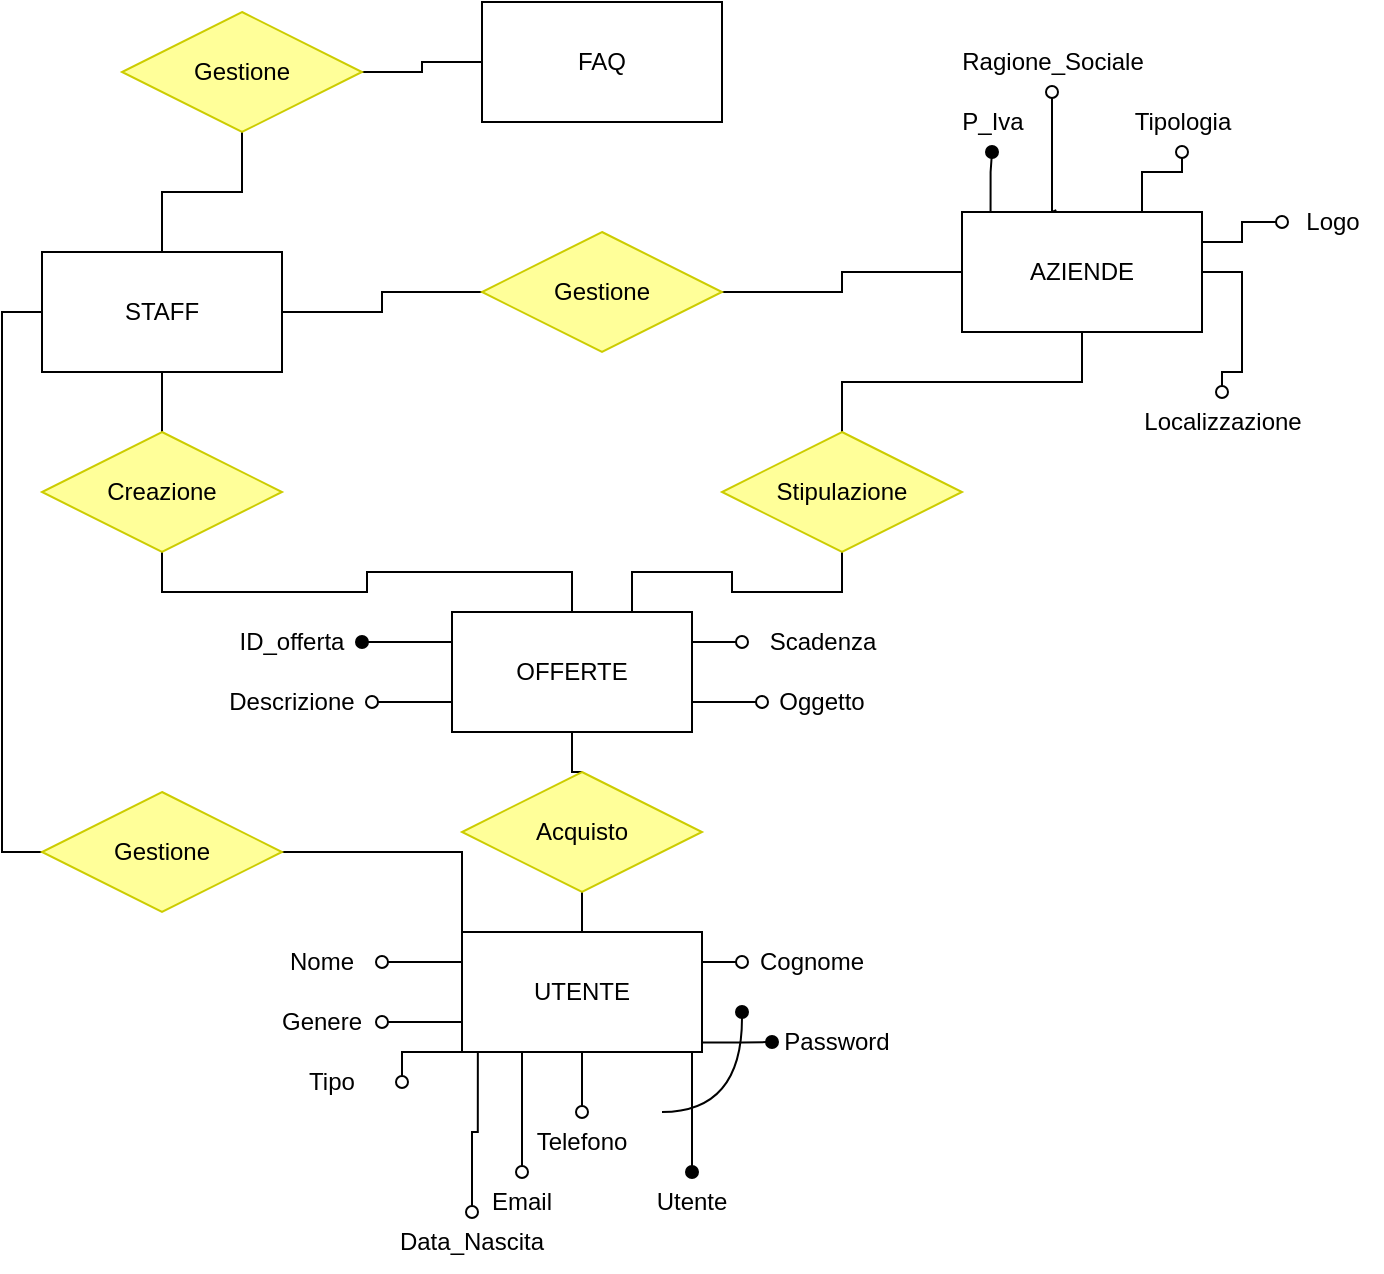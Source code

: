 <mxfile version="21.2.7" type="device" pages="2">
  <diagram id="R2lEEEUBdFMjLlhIrx00" name="DB_tecWeb">
    <mxGraphModel dx="981" dy="581" grid="1" gridSize="10" guides="1" tooltips="1" connect="1" arrows="1" fold="1" page="1" pageScale="1" pageWidth="850" pageHeight="1100" math="0" shadow="0" extFonts="Permanent Marker^https://fonts.googleapis.com/css?family=Permanent+Marker">
      <root>
        <mxCell id="0" />
        <mxCell id="1" parent="0" />
        <mxCell id="kAg3VWMZwOef6dOvQVGP-141" value="" style="edgeStyle=orthogonalEdgeStyle;rounded=0;orthogonalLoop=1;jettySize=auto;html=1;endArrow=oval;endFill=1;exitX=0.986;exitY=0.921;exitDx=0;exitDy=0;exitPerimeter=0;" parent="1" source="kAg3VWMZwOef6dOvQVGP-126" target="kAg3VWMZwOef6dOvQVGP-140" edge="1">
          <mxGeometry relative="1" as="geometry" />
        </mxCell>
        <mxCell id="kAg3VWMZwOef6dOvQVGP-145" value="" style="edgeStyle=orthogonalEdgeStyle;rounded=0;orthogonalLoop=1;jettySize=auto;html=1;endArrow=oval;endFill=0;exitX=0.066;exitY=1.003;exitDx=0;exitDy=0;exitPerimeter=0;" parent="1" source="kAg3VWMZwOef6dOvQVGP-126" target="kAg3VWMZwOef6dOvQVGP-137" edge="1">
          <mxGeometry relative="1" as="geometry" />
        </mxCell>
        <mxCell id="kAg3VWMZwOef6dOvQVGP-147" value="" style="edgeStyle=orthogonalEdgeStyle;rounded=0;orthogonalLoop=1;jettySize=auto;html=1;endArrow=oval;endFill=0;exitX=0;exitY=0.75;exitDx=0;exitDy=0;" parent="1" source="kAg3VWMZwOef6dOvQVGP-126" target="kAg3VWMZwOef6dOvQVGP-136" edge="1">
          <mxGeometry relative="1" as="geometry" />
        </mxCell>
        <mxCell id="kAg3VWMZwOef6dOvQVGP-150" style="edgeStyle=orthogonalEdgeStyle;rounded=0;orthogonalLoop=1;jettySize=auto;html=1;exitX=0;exitY=0.25;exitDx=0;exitDy=0;entryX=1;entryY=0.5;entryDx=0;entryDy=0;endArrow=oval;endFill=0;" parent="1" source="kAg3VWMZwOef6dOvQVGP-126" target="kAg3VWMZwOef6dOvQVGP-134" edge="1">
          <mxGeometry relative="1" as="geometry">
            <Array as="points">
              <mxPoint x="250" y="575" />
              <mxPoint x="250" y="575" />
            </Array>
          </mxGeometry>
        </mxCell>
        <mxCell id="kAg3VWMZwOef6dOvQVGP-151" style="edgeStyle=orthogonalEdgeStyle;rounded=0;orthogonalLoop=1;jettySize=auto;html=1;exitX=1;exitY=0.25;exitDx=0;exitDy=0;entryX=0;entryY=0.5;entryDx=0;entryDy=0;endArrow=oval;endFill=0;" parent="1" source="kAg3VWMZwOef6dOvQVGP-126" target="kAg3VWMZwOef6dOvQVGP-135" edge="1">
          <mxGeometry relative="1" as="geometry" />
        </mxCell>
        <mxCell id="CxMjteSwWj3p3BIk-_Nw-2" style="edgeStyle=orthogonalEdgeStyle;rounded=0;orthogonalLoop=1;jettySize=auto;html=1;exitX=0;exitY=1;exitDx=0;exitDy=0;entryX=1;entryY=0.5;entryDx=0;entryDy=0;endArrow=oval;endFill=0;" edge="1" parent="1" source="kAg3VWMZwOef6dOvQVGP-126" target="CxMjteSwWj3p3BIk-_Nw-1">
          <mxGeometry relative="1" as="geometry" />
        </mxCell>
        <mxCell id="kAg3VWMZwOef6dOvQVGP-126" value="UTENTE" style="rounded=0;whiteSpace=wrap;html=1;" parent="1" vertex="1">
          <mxGeometry x="270" y="560" width="120" height="60" as="geometry" />
        </mxCell>
        <mxCell id="kAg3VWMZwOef6dOvQVGP-127" value="" style="endArrow=none;html=1;rounded=0;strokeWidth=1;endFill=0;startArrow=oval;startFill=1;exitX=0.5;exitY=0;exitDx=0;exitDy=0;" parent="1" source="kAg3VWMZwOef6dOvQVGP-128" edge="1">
          <mxGeometry width="50" height="50" relative="1" as="geometry">
            <mxPoint x="215" y="720" as="sourcePoint" />
            <mxPoint x="385" y="620" as="targetPoint" />
          </mxGeometry>
        </mxCell>
        <mxCell id="kAg3VWMZwOef6dOvQVGP-128" value="Utente" style="text;html=1;strokeColor=none;fillColor=none;align=center;verticalAlign=middle;whiteSpace=wrap;rounded=0;" parent="1" vertex="1">
          <mxGeometry x="360" y="680" width="50" height="30" as="geometry" />
        </mxCell>
        <mxCell id="kAg3VWMZwOef6dOvQVGP-129" value="" style="endArrow=none;html=1;rounded=0;startArrow=oval;startFill=0;exitX=0.5;exitY=0;exitDx=0;exitDy=0;" parent="1" source="kAg3VWMZwOef6dOvQVGP-139" target="kAg3VWMZwOef6dOvQVGP-126" edge="1">
          <mxGeometry width="50" height="50" relative="1" as="geometry">
            <mxPoint x="300" y="650" as="sourcePoint" />
            <mxPoint x="215" y="670" as="targetPoint" />
          </mxGeometry>
        </mxCell>
        <mxCell id="kAg3VWMZwOef6dOvQVGP-171" style="edgeStyle=orthogonalEdgeStyle;rounded=0;orthogonalLoop=1;jettySize=auto;html=1;exitX=0.119;exitY=0.047;exitDx=0;exitDy=0;endArrow=oval;endFill=1;exitPerimeter=0;" parent="1" source="kAg3VWMZwOef6dOvQVGP-130" target="kAg3VWMZwOef6dOvQVGP-164" edge="1">
          <mxGeometry relative="1" as="geometry" />
        </mxCell>
        <mxCell id="kAg3VWMZwOef6dOvQVGP-172" style="edgeStyle=orthogonalEdgeStyle;rounded=0;orthogonalLoop=1;jettySize=auto;html=1;exitX=0.393;exitY=-0.016;exitDx=0;exitDy=0;exitPerimeter=0;endArrow=oval;endFill=0;" parent="1" source="kAg3VWMZwOef6dOvQVGP-130" target="kAg3VWMZwOef6dOvQVGP-162" edge="1">
          <mxGeometry relative="1" as="geometry">
            <Array as="points">
              <mxPoint x="565" y="200" />
            </Array>
          </mxGeometry>
        </mxCell>
        <mxCell id="kAg3VWMZwOef6dOvQVGP-173" style="edgeStyle=orthogonalEdgeStyle;rounded=0;orthogonalLoop=1;jettySize=auto;html=1;exitX=0.75;exitY=0;exitDx=0;exitDy=0;endArrow=oval;endFill=0;" parent="1" source="kAg3VWMZwOef6dOvQVGP-130" target="kAg3VWMZwOef6dOvQVGP-165" edge="1">
          <mxGeometry relative="1" as="geometry" />
        </mxCell>
        <mxCell id="kAg3VWMZwOef6dOvQVGP-174" style="edgeStyle=orthogonalEdgeStyle;rounded=0;orthogonalLoop=1;jettySize=auto;html=1;exitX=1;exitY=0.25;exitDx=0;exitDy=0;endArrow=oval;endFill=0;" parent="1" source="kAg3VWMZwOef6dOvQVGP-130" target="kAg3VWMZwOef6dOvQVGP-166" edge="1">
          <mxGeometry relative="1" as="geometry" />
        </mxCell>
        <mxCell id="kAg3VWMZwOef6dOvQVGP-175" style="edgeStyle=orthogonalEdgeStyle;rounded=0;orthogonalLoop=1;jettySize=auto;html=1;exitX=1;exitY=0.5;exitDx=0;exitDy=0;endArrow=oval;endFill=0;" parent="1" source="kAg3VWMZwOef6dOvQVGP-130" target="kAg3VWMZwOef6dOvQVGP-167" edge="1">
          <mxGeometry relative="1" as="geometry" />
        </mxCell>
        <mxCell id="kAg3VWMZwOef6dOvQVGP-130" value="AZIENDE" style="rounded=0;whiteSpace=wrap;html=1;" parent="1" vertex="1">
          <mxGeometry x="520" y="200" width="120" height="60" as="geometry" />
        </mxCell>
        <mxCell id="kAg3VWMZwOef6dOvQVGP-156" value="" style="edgeStyle=orthogonalEdgeStyle;rounded=0;orthogonalLoop=1;jettySize=auto;html=1;endArrow=oval;endFill=1;exitX=0;exitY=0.25;exitDx=0;exitDy=0;" parent="1" source="kAg3VWMZwOef6dOvQVGP-132" target="kAg3VWMZwOef6dOvQVGP-154" edge="1">
          <mxGeometry relative="1" as="geometry" />
        </mxCell>
        <mxCell id="kAg3VWMZwOef6dOvQVGP-157" style="edgeStyle=orthogonalEdgeStyle;rounded=0;orthogonalLoop=1;jettySize=auto;html=1;exitX=0;exitY=0.75;exitDx=0;exitDy=0;entryX=1;entryY=0.5;entryDx=0;entryDy=0;endArrow=oval;endFill=0;" parent="1" source="kAg3VWMZwOef6dOvQVGP-132" target="kAg3VWMZwOef6dOvQVGP-153" edge="1">
          <mxGeometry relative="1" as="geometry" />
        </mxCell>
        <mxCell id="kAg3VWMZwOef6dOvQVGP-158" style="edgeStyle=orthogonalEdgeStyle;rounded=0;orthogonalLoop=1;jettySize=auto;html=1;exitX=1;exitY=0.75;exitDx=0;exitDy=0;endArrow=oval;endFill=0;" parent="1" source="kAg3VWMZwOef6dOvQVGP-132" target="kAg3VWMZwOef6dOvQVGP-152" edge="1">
          <mxGeometry relative="1" as="geometry" />
        </mxCell>
        <mxCell id="kAg3VWMZwOef6dOvQVGP-159" style="edgeStyle=orthogonalEdgeStyle;rounded=0;orthogonalLoop=1;jettySize=auto;html=1;exitX=1;exitY=0.25;exitDx=0;exitDy=0;endArrow=oval;endFill=0;" parent="1" source="kAg3VWMZwOef6dOvQVGP-132" target="kAg3VWMZwOef6dOvQVGP-155" edge="1">
          <mxGeometry relative="1" as="geometry" />
        </mxCell>
        <mxCell id="kAg3VWMZwOef6dOvQVGP-181" style="edgeStyle=orthogonalEdgeStyle;rounded=0;orthogonalLoop=1;jettySize=auto;html=1;exitX=0.5;exitY=0;exitDx=0;exitDy=0;entryX=0.5;entryY=1;entryDx=0;entryDy=0;endArrow=none;endFill=0;" parent="1" source="kAg3VWMZwOef6dOvQVGP-132" target="kAg3VWMZwOef6dOvQVGP-180" edge="1">
          <mxGeometry relative="1" as="geometry" />
        </mxCell>
        <mxCell id="kAg3VWMZwOef6dOvQVGP-184" style="edgeStyle=orthogonalEdgeStyle;rounded=0;orthogonalLoop=1;jettySize=auto;html=1;exitX=0.75;exitY=0;exitDx=0;exitDy=0;endArrow=none;endFill=0;" parent="1" source="kAg3VWMZwOef6dOvQVGP-132" target="kAg3VWMZwOef6dOvQVGP-183" edge="1">
          <mxGeometry relative="1" as="geometry" />
        </mxCell>
        <mxCell id="kAg3VWMZwOef6dOvQVGP-132" value="OFFERTE" style="rounded=0;whiteSpace=wrap;html=1;" parent="1" vertex="1">
          <mxGeometry x="265" y="400" width="120" height="60" as="geometry" />
        </mxCell>
        <mxCell id="kAg3VWMZwOef6dOvQVGP-188" style="edgeStyle=orthogonalEdgeStyle;rounded=0;orthogonalLoop=1;jettySize=auto;html=1;exitX=0.5;exitY=0;exitDx=0;exitDy=0;entryX=0.5;entryY=1;entryDx=0;entryDy=0;endArrow=none;endFill=0;" parent="1" source="kAg3VWMZwOef6dOvQVGP-133" target="kAg3VWMZwOef6dOvQVGP-187" edge="1">
          <mxGeometry relative="1" as="geometry" />
        </mxCell>
        <mxCell id="kAg3VWMZwOef6dOvQVGP-192" style="edgeStyle=orthogonalEdgeStyle;rounded=0;orthogonalLoop=1;jettySize=auto;html=1;exitX=1;exitY=0.5;exitDx=0;exitDy=0;entryX=0;entryY=0.5;entryDx=0;entryDy=0;endArrow=none;endFill=0;" parent="1" source="kAg3VWMZwOef6dOvQVGP-133" target="kAg3VWMZwOef6dOvQVGP-191" edge="1">
          <mxGeometry relative="1" as="geometry" />
        </mxCell>
        <mxCell id="kAg3VWMZwOef6dOvQVGP-195" style="edgeStyle=orthogonalEdgeStyle;rounded=0;orthogonalLoop=1;jettySize=auto;html=1;exitX=0;exitY=0.5;exitDx=0;exitDy=0;entryX=0;entryY=0.5;entryDx=0;entryDy=0;endArrow=none;endFill=0;" parent="1" source="kAg3VWMZwOef6dOvQVGP-133" target="kAg3VWMZwOef6dOvQVGP-194" edge="1">
          <mxGeometry relative="1" as="geometry" />
        </mxCell>
        <mxCell id="kAg3VWMZwOef6dOvQVGP-133" value="STAFF" style="rounded=0;whiteSpace=wrap;html=1;" parent="1" vertex="1">
          <mxGeometry x="60" y="220" width="120" height="60" as="geometry" />
        </mxCell>
        <mxCell id="kAg3VWMZwOef6dOvQVGP-134" value="Nome" style="text;html=1;strokeColor=none;fillColor=none;align=center;verticalAlign=middle;whiteSpace=wrap;rounded=0;" parent="1" vertex="1">
          <mxGeometry x="170" y="560" width="60" height="30" as="geometry" />
        </mxCell>
        <mxCell id="kAg3VWMZwOef6dOvQVGP-135" value="Cognome" style="text;html=1;strokeColor=none;fillColor=none;align=center;verticalAlign=middle;whiteSpace=wrap;rounded=0;" parent="1" vertex="1">
          <mxGeometry x="410" y="560" width="70" height="30" as="geometry" />
        </mxCell>
        <mxCell id="kAg3VWMZwOef6dOvQVGP-136" value="Genere" style="text;html=1;strokeColor=none;fillColor=none;align=center;verticalAlign=middle;whiteSpace=wrap;rounded=0;" parent="1" vertex="1">
          <mxGeometry x="170" y="590" width="60" height="30" as="geometry" />
        </mxCell>
        <mxCell id="kAg3VWMZwOef6dOvQVGP-137" value="Data_Nascita" style="text;html=1;strokeColor=none;fillColor=none;align=center;verticalAlign=middle;whiteSpace=wrap;rounded=0;" parent="1" vertex="1">
          <mxGeometry x="230" y="700" width="90" height="30" as="geometry" />
        </mxCell>
        <mxCell id="kAg3VWMZwOef6dOvQVGP-144" style="edgeStyle=orthogonalEdgeStyle;rounded=0;orthogonalLoop=1;jettySize=auto;html=1;exitX=0.5;exitY=0;exitDx=0;exitDy=0;entryX=0.25;entryY=1;entryDx=0;entryDy=0;endArrow=none;endFill=0;startArrow=oval;startFill=0;" parent="1" source="kAg3VWMZwOef6dOvQVGP-138" target="kAg3VWMZwOef6dOvQVGP-126" edge="1">
          <mxGeometry relative="1" as="geometry" />
        </mxCell>
        <mxCell id="kAg3VWMZwOef6dOvQVGP-138" value="Email" style="text;html=1;strokeColor=none;fillColor=none;align=center;verticalAlign=middle;whiteSpace=wrap;rounded=0;" parent="1" vertex="1">
          <mxGeometry x="270" y="680" width="60" height="30" as="geometry" />
        </mxCell>
        <mxCell id="kAg3VWMZwOef6dOvQVGP-139" value="Telefono" style="text;html=1;strokeColor=none;fillColor=none;align=center;verticalAlign=middle;whiteSpace=wrap;rounded=0;" parent="1" vertex="1">
          <mxGeometry x="300" y="650" width="60" height="30" as="geometry" />
        </mxCell>
        <mxCell id="kAg3VWMZwOef6dOvQVGP-140" value="Password" style="text;html=1;strokeColor=none;fillColor=none;align=center;verticalAlign=middle;whiteSpace=wrap;rounded=0;" parent="1" vertex="1">
          <mxGeometry x="425" y="600" width="65" height="30" as="geometry" />
        </mxCell>
        <mxCell id="kAg3VWMZwOef6dOvQVGP-142" value="" style="endArrow=oval;html=1;endFill=1;curved=1;" parent="1" edge="1">
          <mxGeometry width="50" height="50" relative="1" as="geometry">
            <mxPoint x="370" y="650" as="sourcePoint" />
            <mxPoint x="410" y="600" as="targetPoint" />
            <Array as="points">
              <mxPoint x="410" y="650" />
            </Array>
          </mxGeometry>
        </mxCell>
        <mxCell id="kAg3VWMZwOef6dOvQVGP-152" value="Oggetto" style="text;html=1;strokeColor=none;fillColor=none;align=center;verticalAlign=middle;whiteSpace=wrap;rounded=0;" parent="1" vertex="1">
          <mxGeometry x="420" y="430" width="60" height="30" as="geometry" />
        </mxCell>
        <mxCell id="kAg3VWMZwOef6dOvQVGP-153" value="Descrizione" style="text;html=1;strokeColor=none;fillColor=none;align=center;verticalAlign=middle;whiteSpace=wrap;rounded=0;" parent="1" vertex="1">
          <mxGeometry x="145" y="430" width="80" height="30" as="geometry" />
        </mxCell>
        <mxCell id="kAg3VWMZwOef6dOvQVGP-154" value="ID_offerta" style="text;html=1;strokeColor=none;fillColor=none;align=center;verticalAlign=middle;whiteSpace=wrap;rounded=0;" parent="1" vertex="1">
          <mxGeometry x="150" y="400" width="70" height="30" as="geometry" />
        </mxCell>
        <mxCell id="kAg3VWMZwOef6dOvQVGP-155" value="Scadenza" style="text;html=1;align=center;verticalAlign=middle;resizable=0;points=[];autosize=1;strokeColor=none;fillColor=none;" parent="1" vertex="1">
          <mxGeometry x="410" y="400" width="80" height="30" as="geometry" />
        </mxCell>
        <mxCell id="kAg3VWMZwOef6dOvQVGP-162" value="Ragione_Sociale" style="text;html=1;align=center;verticalAlign=middle;resizable=0;points=[];autosize=1;strokeColor=none;fillColor=none;" parent="1" vertex="1">
          <mxGeometry x="510" y="110" width="110" height="30" as="geometry" />
        </mxCell>
        <mxCell id="kAg3VWMZwOef6dOvQVGP-164" value="P_Iva" style="text;html=1;align=center;verticalAlign=middle;resizable=0;points=[];autosize=1;strokeColor=none;fillColor=none;" parent="1" vertex="1">
          <mxGeometry x="510" y="140" width="50" height="30" as="geometry" />
        </mxCell>
        <mxCell id="kAg3VWMZwOef6dOvQVGP-165" value="Tipologia" style="text;html=1;align=center;verticalAlign=middle;resizable=0;points=[];autosize=1;strokeColor=none;fillColor=none;" parent="1" vertex="1">
          <mxGeometry x="595" y="140" width="70" height="30" as="geometry" />
        </mxCell>
        <mxCell id="kAg3VWMZwOef6dOvQVGP-166" value="Logo" style="text;html=1;align=center;verticalAlign=middle;resizable=0;points=[];autosize=1;strokeColor=none;fillColor=none;" parent="1" vertex="1">
          <mxGeometry x="680" y="190" width="50" height="30" as="geometry" />
        </mxCell>
        <mxCell id="kAg3VWMZwOef6dOvQVGP-167" value="Localizzazione" style="text;html=1;align=center;verticalAlign=middle;resizable=0;points=[];autosize=1;strokeColor=none;fillColor=none;" parent="1" vertex="1">
          <mxGeometry x="600" y="290" width="100" height="30" as="geometry" />
        </mxCell>
        <mxCell id="kAg3VWMZwOef6dOvQVGP-176" value="FAQ" style="whiteSpace=wrap;html=1;" parent="1" vertex="1">
          <mxGeometry x="280" y="95" width="120" height="60" as="geometry" />
        </mxCell>
        <mxCell id="kAg3VWMZwOef6dOvQVGP-178" style="edgeStyle=orthogonalEdgeStyle;rounded=0;orthogonalLoop=1;jettySize=auto;html=1;exitX=0.5;exitY=0;exitDx=0;exitDy=0;entryX=0.5;entryY=1;entryDx=0;entryDy=0;endArrow=none;endFill=0;" parent="1" source="kAg3VWMZwOef6dOvQVGP-177" target="kAg3VWMZwOef6dOvQVGP-132" edge="1">
          <mxGeometry relative="1" as="geometry" />
        </mxCell>
        <mxCell id="kAg3VWMZwOef6dOvQVGP-179" style="edgeStyle=orthogonalEdgeStyle;rounded=0;orthogonalLoop=1;jettySize=auto;html=1;exitX=0.5;exitY=1;exitDx=0;exitDy=0;entryX=0.5;entryY=0;entryDx=0;entryDy=0;endArrow=none;endFill=0;" parent="1" source="kAg3VWMZwOef6dOvQVGP-177" target="kAg3VWMZwOef6dOvQVGP-126" edge="1">
          <mxGeometry relative="1" as="geometry">
            <Array as="points">
              <mxPoint x="330" y="540" />
            </Array>
          </mxGeometry>
        </mxCell>
        <mxCell id="kAg3VWMZwOef6dOvQVGP-177" value="Acquisto" style="shape=rhombus;perimeter=rhombusPerimeter;whiteSpace=wrap;html=1;align=center;strokeColor=#CCCC00;fillColor=#FFFF99;" parent="1" vertex="1">
          <mxGeometry x="270" y="480" width="120" height="60" as="geometry" />
        </mxCell>
        <mxCell id="kAg3VWMZwOef6dOvQVGP-182" style="edgeStyle=orthogonalEdgeStyle;rounded=0;orthogonalLoop=1;jettySize=auto;html=1;exitX=0.5;exitY=0;exitDx=0;exitDy=0;entryX=0.5;entryY=1;entryDx=0;entryDy=0;endArrow=none;endFill=0;" parent="1" source="kAg3VWMZwOef6dOvQVGP-180" target="kAg3VWMZwOef6dOvQVGP-133" edge="1">
          <mxGeometry relative="1" as="geometry" />
        </mxCell>
        <mxCell id="kAg3VWMZwOef6dOvQVGP-180" value="Creazione" style="shape=rhombus;perimeter=rhombusPerimeter;whiteSpace=wrap;html=1;align=center;strokeColor=#CCCC00;fillColor=#FFFF99;" parent="1" vertex="1">
          <mxGeometry x="60" y="310" width="120" height="60" as="geometry" />
        </mxCell>
        <mxCell id="kAg3VWMZwOef6dOvQVGP-185" style="edgeStyle=orthogonalEdgeStyle;rounded=0;orthogonalLoop=1;jettySize=auto;html=1;exitX=0.5;exitY=0;exitDx=0;exitDy=0;entryX=0.5;entryY=1;entryDx=0;entryDy=0;endArrow=none;endFill=0;" parent="1" source="kAg3VWMZwOef6dOvQVGP-183" target="kAg3VWMZwOef6dOvQVGP-130" edge="1">
          <mxGeometry relative="1" as="geometry" />
        </mxCell>
        <mxCell id="kAg3VWMZwOef6dOvQVGP-183" value="Stipulazione" style="shape=rhombus;perimeter=rhombusPerimeter;whiteSpace=wrap;html=1;align=center;strokeColor=#CCCC00;fillColor=#FFFF99;" parent="1" vertex="1">
          <mxGeometry x="400" y="310" width="120" height="60" as="geometry" />
        </mxCell>
        <mxCell id="kAg3VWMZwOef6dOvQVGP-189" style="edgeStyle=orthogonalEdgeStyle;rounded=0;orthogonalLoop=1;jettySize=auto;html=1;exitX=1;exitY=0.5;exitDx=0;exitDy=0;endArrow=none;endFill=0;" parent="1" source="kAg3VWMZwOef6dOvQVGP-187" target="kAg3VWMZwOef6dOvQVGP-176" edge="1">
          <mxGeometry relative="1" as="geometry" />
        </mxCell>
        <mxCell id="kAg3VWMZwOef6dOvQVGP-187" value="Gestione" style="shape=rhombus;perimeter=rhombusPerimeter;whiteSpace=wrap;html=1;align=center;strokeColor=#CCCC00;fillColor=#FFFF99;" parent="1" vertex="1">
          <mxGeometry x="100" y="100" width="120" height="60" as="geometry" />
        </mxCell>
        <mxCell id="kAg3VWMZwOef6dOvQVGP-193" style="edgeStyle=orthogonalEdgeStyle;rounded=0;orthogonalLoop=1;jettySize=auto;html=1;exitX=1;exitY=0.5;exitDx=0;exitDy=0;entryX=0;entryY=0.5;entryDx=0;entryDy=0;endArrow=none;endFill=0;" parent="1" source="kAg3VWMZwOef6dOvQVGP-191" target="kAg3VWMZwOef6dOvQVGP-130" edge="1">
          <mxGeometry relative="1" as="geometry" />
        </mxCell>
        <mxCell id="kAg3VWMZwOef6dOvQVGP-191" value="Gestione" style="shape=rhombus;perimeter=rhombusPerimeter;whiteSpace=wrap;html=1;align=center;strokeColor=#CCCC00;fillColor=#FFFF99;" parent="1" vertex="1">
          <mxGeometry x="280" y="210" width="120" height="60" as="geometry" />
        </mxCell>
        <mxCell id="kAg3VWMZwOef6dOvQVGP-196" style="edgeStyle=orthogonalEdgeStyle;rounded=0;orthogonalLoop=1;jettySize=auto;html=1;exitX=1;exitY=0.5;exitDx=0;exitDy=0;entryX=0;entryY=0;entryDx=0;entryDy=0;endArrow=none;endFill=0;" parent="1" source="kAg3VWMZwOef6dOvQVGP-194" target="kAg3VWMZwOef6dOvQVGP-126" edge="1">
          <mxGeometry relative="1" as="geometry" />
        </mxCell>
        <mxCell id="kAg3VWMZwOef6dOvQVGP-194" value="Gestione" style="shape=rhombus;perimeter=rhombusPerimeter;whiteSpace=wrap;html=1;align=center;strokeColor=#CCCC00;fillColor=#FFFF99;" parent="1" vertex="1">
          <mxGeometry x="60" y="490" width="120" height="60" as="geometry" />
        </mxCell>
        <mxCell id="CxMjteSwWj3p3BIk-_Nw-1" value="Tipo" style="text;html=1;strokeColor=none;fillColor=none;align=center;verticalAlign=middle;whiteSpace=wrap;rounded=0;" vertex="1" parent="1">
          <mxGeometry x="170" y="620" width="70" height="30" as="geometry" />
        </mxCell>
      </root>
    </mxGraphModel>
  </diagram>
  <diagram id="c3Y5CJAT7riOFAq-bEgJ" name="DB_Modificato">
    <mxGraphModel dx="974" dy="581" grid="1" gridSize="10" guides="1" tooltips="1" connect="1" arrows="1" fold="1" page="1" pageScale="1" pageWidth="827" pageHeight="1169" math="0" shadow="0">
      <root>
        <mxCell id="0" />
        <mxCell id="1" parent="0" />
        <mxCell id="mVMu06mb6OfRne1CRR8H-1" value="" style="edgeStyle=orthogonalEdgeStyle;rounded=0;orthogonalLoop=1;jettySize=auto;html=1;endArrow=oval;endFill=1;exitX=0.986;exitY=0.921;exitDx=0;exitDy=0;exitPerimeter=0;" edge="1" parent="1" source="mVMu06mb6OfRne1CRR8H-7" target="mVMu06mb6OfRne1CRR8H-18">
          <mxGeometry relative="1" as="geometry" />
        </mxCell>
        <mxCell id="mVMu06mb6OfRne1CRR8H-2" value="" style="edgeStyle=orthogonalEdgeStyle;rounded=0;orthogonalLoop=1;jettySize=auto;html=1;endArrow=oval;endFill=0;exitX=0.066;exitY=1.003;exitDx=0;exitDy=0;exitPerimeter=0;" edge="1" parent="1" source="mVMu06mb6OfRne1CRR8H-7" target="mVMu06mb6OfRne1CRR8H-14">
          <mxGeometry relative="1" as="geometry" />
        </mxCell>
        <mxCell id="mVMu06mb6OfRne1CRR8H-3" value="" style="edgeStyle=orthogonalEdgeStyle;rounded=0;orthogonalLoop=1;jettySize=auto;html=1;endArrow=oval;endFill=0;exitX=0;exitY=0.75;exitDx=0;exitDy=0;" edge="1" parent="1" source="mVMu06mb6OfRne1CRR8H-7" target="mVMu06mb6OfRne1CRR8H-13">
          <mxGeometry relative="1" as="geometry" />
        </mxCell>
        <mxCell id="mVMu06mb6OfRne1CRR8H-4" style="edgeStyle=orthogonalEdgeStyle;rounded=0;orthogonalLoop=1;jettySize=auto;html=1;exitX=0;exitY=0.25;exitDx=0;exitDy=0;entryX=1;entryY=0.5;entryDx=0;entryDy=0;endArrow=oval;endFill=0;" edge="1" parent="1" source="mVMu06mb6OfRne1CRR8H-7" target="mVMu06mb6OfRne1CRR8H-11">
          <mxGeometry relative="1" as="geometry">
            <Array as="points">
              <mxPoint x="770" y="395" />
              <mxPoint x="770" y="395" />
            </Array>
          </mxGeometry>
        </mxCell>
        <mxCell id="mVMu06mb6OfRne1CRR8H-5" style="edgeStyle=orthogonalEdgeStyle;rounded=0;orthogonalLoop=1;jettySize=auto;html=1;exitX=1;exitY=0.25;exitDx=0;exitDy=0;entryX=0;entryY=0.5;entryDx=0;entryDy=0;endArrow=oval;endFill=0;" edge="1" parent="1" source="mVMu06mb6OfRne1CRR8H-7" target="mVMu06mb6OfRne1CRR8H-12">
          <mxGeometry relative="1" as="geometry" />
        </mxCell>
        <mxCell id="hQMmdiXdaDk8WaNN09rb-17" style="edgeStyle=orthogonalEdgeStyle;rounded=0;orthogonalLoop=1;jettySize=auto;html=1;exitX=0;exitY=1;exitDx=0;exitDy=0;entryX=0.996;entryY=0.633;entryDx=0;entryDy=0;entryPerimeter=0;endArrow=oval;endFill=0;" edge="1" parent="1" source="mVMu06mb6OfRne1CRR8H-7" target="hQMmdiXdaDk8WaNN09rb-16">
          <mxGeometry relative="1" as="geometry" />
        </mxCell>
        <mxCell id="hQMmdiXdaDk8WaNN09rb-18" style="edgeStyle=orthogonalEdgeStyle;rounded=0;orthogonalLoop=1;jettySize=auto;html=1;exitX=1;exitY=0.5;exitDx=0;exitDy=0;entryX=0.5;entryY=0;entryDx=0;entryDy=0;endArrow=none;endFill=0;" edge="1" parent="1" source="mVMu06mb6OfRne1CRR8H-7" target="Q1SuPxFalN9l4LGRf5nt-1">
          <mxGeometry relative="1" as="geometry" />
        </mxCell>
        <mxCell id="mVMu06mb6OfRne1CRR8H-7" value="REGISTRATO" style="rounded=0;whiteSpace=wrap;html=1;" vertex="1" parent="1">
          <mxGeometry x="790" y="380" width="120" height="60" as="geometry" />
        </mxCell>
        <mxCell id="mVMu06mb6OfRne1CRR8H-8" value="" style="endArrow=none;html=1;rounded=0;strokeWidth=1;endFill=0;startArrow=oval;startFill=1;exitX=0.5;exitY=0;exitDx=0;exitDy=0;" edge="1" parent="1" source="mVMu06mb6OfRne1CRR8H-9">
          <mxGeometry width="50" height="50" relative="1" as="geometry">
            <mxPoint x="735" y="540" as="sourcePoint" />
            <mxPoint x="905" y="440" as="targetPoint" />
          </mxGeometry>
        </mxCell>
        <mxCell id="mVMu06mb6OfRne1CRR8H-9" value="Utente" style="text;html=1;strokeColor=none;fillColor=none;align=center;verticalAlign=middle;whiteSpace=wrap;rounded=0;" vertex="1" parent="1">
          <mxGeometry x="880" y="500" width="50" height="30" as="geometry" />
        </mxCell>
        <mxCell id="mVMu06mb6OfRne1CRR8H-10" value="" style="endArrow=none;html=1;rounded=0;startArrow=oval;startFill=0;exitX=0.5;exitY=0;exitDx=0;exitDy=0;" edge="1" parent="1" source="mVMu06mb6OfRne1CRR8H-17" target="mVMu06mb6OfRne1CRR8H-7">
          <mxGeometry width="50" height="50" relative="1" as="geometry">
            <mxPoint x="820" y="470" as="sourcePoint" />
            <mxPoint x="735" y="490" as="targetPoint" />
          </mxGeometry>
        </mxCell>
        <mxCell id="mVMu06mb6OfRne1CRR8H-11" value="Nome" style="text;html=1;strokeColor=none;fillColor=none;align=center;verticalAlign=middle;whiteSpace=wrap;rounded=0;" vertex="1" parent="1">
          <mxGeometry x="700" y="380" width="60" height="30" as="geometry" />
        </mxCell>
        <mxCell id="mVMu06mb6OfRne1CRR8H-12" value="Cognome" style="text;html=1;strokeColor=none;fillColor=none;align=center;verticalAlign=middle;whiteSpace=wrap;rounded=0;" vertex="1" parent="1">
          <mxGeometry x="930" y="380" width="70" height="30" as="geometry" />
        </mxCell>
        <mxCell id="mVMu06mb6OfRne1CRR8H-13" value="Genere" style="text;html=1;strokeColor=none;fillColor=none;align=center;verticalAlign=middle;whiteSpace=wrap;rounded=0;" vertex="1" parent="1">
          <mxGeometry x="670" y="410" width="60" height="30" as="geometry" />
        </mxCell>
        <mxCell id="mVMu06mb6OfRne1CRR8H-14" value="Data_Nascita" style="text;html=1;strokeColor=none;fillColor=none;align=center;verticalAlign=middle;whiteSpace=wrap;rounded=0;" vertex="1" parent="1">
          <mxGeometry x="750" y="520" width="90" height="30" as="geometry" />
        </mxCell>
        <mxCell id="mVMu06mb6OfRne1CRR8H-15" style="edgeStyle=orthogonalEdgeStyle;rounded=0;orthogonalLoop=1;jettySize=auto;html=1;exitX=0.5;exitY=0;exitDx=0;exitDy=0;entryX=0.25;entryY=1;entryDx=0;entryDy=0;endArrow=none;endFill=0;startArrow=oval;startFill=0;" edge="1" parent="1" source="mVMu06mb6OfRne1CRR8H-16" target="mVMu06mb6OfRne1CRR8H-7">
          <mxGeometry relative="1" as="geometry" />
        </mxCell>
        <mxCell id="mVMu06mb6OfRne1CRR8H-16" value="Email" style="text;html=1;strokeColor=none;fillColor=none;align=center;verticalAlign=middle;whiteSpace=wrap;rounded=0;" vertex="1" parent="1">
          <mxGeometry x="790" y="500" width="60" height="30" as="geometry" />
        </mxCell>
        <mxCell id="mVMu06mb6OfRne1CRR8H-17" value="Telefono" style="text;html=1;strokeColor=none;fillColor=none;align=center;verticalAlign=middle;whiteSpace=wrap;rounded=0;" vertex="1" parent="1">
          <mxGeometry x="820" y="470" width="60" height="30" as="geometry" />
        </mxCell>
        <mxCell id="mVMu06mb6OfRne1CRR8H-18" value="Password" style="text;html=1;strokeColor=none;fillColor=none;align=center;verticalAlign=middle;whiteSpace=wrap;rounded=0;" vertex="1" parent="1">
          <mxGeometry x="945" y="420" width="65" height="30" as="geometry" />
        </mxCell>
        <mxCell id="mVMu06mb6OfRne1CRR8H-19" value="" style="endArrow=oval;html=1;endFill=1;curved=1;" edge="1" parent="1">
          <mxGeometry width="50" height="50" relative="1" as="geometry">
            <mxPoint x="890" y="470" as="sourcePoint" />
            <mxPoint x="930" y="420" as="targetPoint" />
            <Array as="points">
              <mxPoint x="930" y="470" />
            </Array>
          </mxGeometry>
        </mxCell>
        <mxCell id="Nnh7kkXwDQCGm7xRUwQu-1" value="" style="edgeStyle=orthogonalEdgeStyle;rounded=0;orthogonalLoop=1;jettySize=auto;html=1;endArrow=oval;endFill=1;exitX=0;exitY=0.25;exitDx=0;exitDy=0;" edge="1" parent="1" source="Nnh7kkXwDQCGm7xRUwQu-5" target="Nnh7kkXwDQCGm7xRUwQu-8">
          <mxGeometry relative="1" as="geometry" />
        </mxCell>
        <mxCell id="Nnh7kkXwDQCGm7xRUwQu-2" style="edgeStyle=orthogonalEdgeStyle;rounded=0;orthogonalLoop=1;jettySize=auto;html=1;exitX=0;exitY=0.75;exitDx=0;exitDy=0;entryX=1;entryY=0.5;entryDx=0;entryDy=0;endArrow=oval;endFill=0;" edge="1" parent="1" source="Nnh7kkXwDQCGm7xRUwQu-5" target="Nnh7kkXwDQCGm7xRUwQu-7">
          <mxGeometry relative="1" as="geometry" />
        </mxCell>
        <mxCell id="Nnh7kkXwDQCGm7xRUwQu-3" style="edgeStyle=orthogonalEdgeStyle;rounded=0;orthogonalLoop=1;jettySize=auto;html=1;exitX=1;exitY=0.75;exitDx=0;exitDy=0;endArrow=oval;endFill=0;" edge="1" parent="1" source="Nnh7kkXwDQCGm7xRUwQu-5" target="Nnh7kkXwDQCGm7xRUwQu-6">
          <mxGeometry relative="1" as="geometry" />
        </mxCell>
        <mxCell id="Nnh7kkXwDQCGm7xRUwQu-4" style="edgeStyle=orthogonalEdgeStyle;rounded=0;orthogonalLoop=1;jettySize=auto;html=1;exitX=1;exitY=0.25;exitDx=0;exitDy=0;endArrow=oval;endFill=0;" edge="1" parent="1" source="Nnh7kkXwDQCGm7xRUwQu-5" target="Nnh7kkXwDQCGm7xRUwQu-9">
          <mxGeometry relative="1" as="geometry" />
        </mxCell>
        <mxCell id="Ag1xNV9yWJqqGALkCEDj-2" style="edgeStyle=orthogonalEdgeStyle;rounded=0;orthogonalLoop=1;jettySize=auto;html=1;exitX=0.5;exitY=1;exitDx=0;exitDy=0;entryX=0;entryY=0.5;entryDx=0;entryDy=0;endArrow=none;endFill=0;" edge="1" parent="1" source="Nnh7kkXwDQCGm7xRUwQu-5" target="Ag1xNV9yWJqqGALkCEDj-1">
          <mxGeometry relative="1" as="geometry" />
        </mxCell>
        <mxCell id="Nnh7kkXwDQCGm7xRUwQu-5" value="OFFERTA" style="rounded=0;whiteSpace=wrap;html=1;" vertex="1" parent="1">
          <mxGeometry x="390" y="670" width="120" height="60" as="geometry" />
        </mxCell>
        <mxCell id="Nnh7kkXwDQCGm7xRUwQu-6" value="Oggetto" style="text;html=1;strokeColor=none;fillColor=none;align=center;verticalAlign=middle;whiteSpace=wrap;rounded=0;" vertex="1" parent="1">
          <mxGeometry x="545" y="700" width="60" height="30" as="geometry" />
        </mxCell>
        <mxCell id="Nnh7kkXwDQCGm7xRUwQu-7" value="Descrizione" style="text;html=1;strokeColor=none;fillColor=none;align=center;verticalAlign=middle;whiteSpace=wrap;rounded=0;" vertex="1" parent="1">
          <mxGeometry x="270" y="700" width="80" height="30" as="geometry" />
        </mxCell>
        <mxCell id="Nnh7kkXwDQCGm7xRUwQu-8" value="ID_offerta" style="text;html=1;strokeColor=none;fillColor=none;align=center;verticalAlign=middle;whiteSpace=wrap;rounded=0;" vertex="1" parent="1">
          <mxGeometry x="275" y="670" width="70" height="30" as="geometry" />
        </mxCell>
        <mxCell id="Nnh7kkXwDQCGm7xRUwQu-9" value="Scadenza" style="text;html=1;align=center;verticalAlign=middle;resizable=0;points=[];autosize=1;strokeColor=none;fillColor=none;" vertex="1" parent="1">
          <mxGeometry x="535" y="670" width="80" height="30" as="geometry" />
        </mxCell>
        <mxCell id="pOfr8b8XG5YclX9y-ggj-1" style="edgeStyle=orthogonalEdgeStyle;rounded=0;orthogonalLoop=1;jettySize=auto;html=1;exitX=0.5;exitY=1;exitDx=0;exitDy=0;entryX=0.5;entryY=0;entryDx=0;entryDy=0;endArrow=none;endFill=0;" edge="1" parent="1" source="pOfr8b8XG5YclX9y-ggj-2" target="Nnh7kkXwDQCGm7xRUwQu-5">
          <mxGeometry relative="1" as="geometry">
            <Array as="points" />
            <mxPoint x="450" y="644.5" as="targetPoint" />
          </mxGeometry>
        </mxCell>
        <mxCell id="pOfr8b8XG5YclX9y-ggj-3" style="edgeStyle=orthogonalEdgeStyle;rounded=0;orthogonalLoop=1;jettySize=auto;html=1;exitX=0.5;exitY=0;exitDx=0;exitDy=0;entryX=0;entryY=0.5;entryDx=0;entryDy=0;endArrow=none;endFill=0;" edge="1" parent="1" source="pOfr8b8XG5YclX9y-ggj-2" target="mVMu06mb6OfRne1CRR8H-7">
          <mxGeometry relative="1" as="geometry">
            <mxPoint x="450" y="540" as="targetPoint" />
          </mxGeometry>
        </mxCell>
        <mxCell id="0yaqgSIewQ0UyF9ecubl-2" style="edgeStyle=orthogonalEdgeStyle;rounded=0;orthogonalLoop=1;jettySize=auto;html=1;exitX=1;exitY=0.5;exitDx=0;exitDy=0;endArrow=oval;endFill=0;" edge="1" parent="1" source="pOfr8b8XG5YclX9y-ggj-2" target="0yaqgSIewQ0UyF9ecubl-1">
          <mxGeometry relative="1" as="geometry" />
        </mxCell>
        <mxCell id="pOfr8b8XG5YclX9y-ggj-2" value="Acquisto" style="shape=rhombus;perimeter=rhombusPerimeter;whiteSpace=wrap;html=1;align=center;strokeColor=#CCCC00;fillColor=#FFFF99;" vertex="1" parent="1">
          <mxGeometry x="390" y="575" width="120" height="60" as="geometry" />
        </mxCell>
        <mxCell id="0yaqgSIewQ0UyF9ecubl-1" value="Codice" style="text;html=1;align=center;verticalAlign=middle;resizable=0;points=[];autosize=1;strokeColor=none;fillColor=none;" vertex="1" parent="1">
          <mxGeometry x="545" y="590" width="60" height="30" as="geometry" />
        </mxCell>
        <mxCell id="CYOenZFnGaWbQ6OIS_7t-1" style="edgeStyle=orthogonalEdgeStyle;rounded=0;orthogonalLoop=1;jettySize=auto;html=1;exitX=0;exitY=0.5;exitDx=0;exitDy=0;endArrow=oval;endFill=1;" edge="1" parent="1" source="CYOenZFnGaWbQ6OIS_7t-6" target="CYOenZFnGaWbQ6OIS_7t-8">
          <mxGeometry relative="1" as="geometry" />
        </mxCell>
        <mxCell id="CYOenZFnGaWbQ6OIS_7t-3" style="edgeStyle=orthogonalEdgeStyle;rounded=0;orthogonalLoop=1;jettySize=auto;html=1;exitX=0;exitY=0.25;exitDx=0;exitDy=0;endArrow=oval;endFill=0;" edge="1" parent="1" source="CYOenZFnGaWbQ6OIS_7t-6" target="CYOenZFnGaWbQ6OIS_7t-9">
          <mxGeometry relative="1" as="geometry" />
        </mxCell>
        <mxCell id="CYOenZFnGaWbQ6OIS_7t-4" style="edgeStyle=orthogonalEdgeStyle;rounded=0;orthogonalLoop=1;jettySize=auto;html=1;exitX=1;exitY=0.25;exitDx=0;exitDy=0;endArrow=oval;endFill=0;" edge="1" parent="1" source="CYOenZFnGaWbQ6OIS_7t-6" target="CYOenZFnGaWbQ6OIS_7t-10">
          <mxGeometry relative="1" as="geometry" />
        </mxCell>
        <mxCell id="CYOenZFnGaWbQ6OIS_7t-5" style="edgeStyle=orthogonalEdgeStyle;rounded=0;orthogonalLoop=1;jettySize=auto;html=1;exitX=1;exitY=0.5;exitDx=0;exitDy=0;endArrow=oval;endFill=0;" edge="1" parent="1" source="CYOenZFnGaWbQ6OIS_7t-6" target="CYOenZFnGaWbQ6OIS_7t-11">
          <mxGeometry relative="1" as="geometry" />
        </mxCell>
        <mxCell id="hQMmdiXdaDk8WaNN09rb-20" style="edgeStyle=orthogonalEdgeStyle;rounded=0;orthogonalLoop=1;jettySize=auto;html=1;exitX=0;exitY=0.75;exitDx=0;exitDy=0;endArrow=oval;endFill=0;" edge="1" parent="1" source="CYOenZFnGaWbQ6OIS_7t-6" target="CYOenZFnGaWbQ6OIS_7t-7">
          <mxGeometry relative="1" as="geometry" />
        </mxCell>
        <mxCell id="CYOenZFnGaWbQ6OIS_7t-6" value="AZIENDE" style="rounded=0;whiteSpace=wrap;html=1;" vertex="1" parent="1">
          <mxGeometry x="820" y="650" width="120" height="60" as="geometry" />
        </mxCell>
        <mxCell id="CYOenZFnGaWbQ6OIS_7t-7" value="Ragione_Sociale" style="text;html=1;align=center;verticalAlign=middle;resizable=0;points=[];autosize=1;strokeColor=none;fillColor=none;" vertex="1" parent="1">
          <mxGeometry x="680" y="695" width="110" height="30" as="geometry" />
        </mxCell>
        <mxCell id="CYOenZFnGaWbQ6OIS_7t-8" value="P_Iva" style="text;html=1;align=center;verticalAlign=middle;resizable=0;points=[];autosize=1;strokeColor=none;fillColor=none;" vertex="1" parent="1">
          <mxGeometry x="740" y="665" width="50" height="30" as="geometry" />
        </mxCell>
        <mxCell id="CYOenZFnGaWbQ6OIS_7t-9" value="Tipologia" style="text;html=1;align=center;verticalAlign=middle;resizable=0;points=[];autosize=1;strokeColor=none;fillColor=none;" vertex="1" parent="1">
          <mxGeometry x="690" y="640" width="70" height="30" as="geometry" />
        </mxCell>
        <mxCell id="CYOenZFnGaWbQ6OIS_7t-10" value="Logo" style="text;html=1;align=center;verticalAlign=middle;resizable=0;points=[];autosize=1;strokeColor=none;fillColor=none;" vertex="1" parent="1">
          <mxGeometry x="980" y="640" width="50" height="30" as="geometry" />
        </mxCell>
        <mxCell id="CYOenZFnGaWbQ6OIS_7t-11" value="Localizzazione" style="text;html=1;align=center;verticalAlign=middle;resizable=0;points=[];autosize=1;strokeColor=none;fillColor=none;" vertex="1" parent="1">
          <mxGeometry x="980" y="680" width="100" height="30" as="geometry" />
        </mxCell>
        <mxCell id="Ag1xNV9yWJqqGALkCEDj-3" style="edgeStyle=orthogonalEdgeStyle;rounded=0;orthogonalLoop=1;jettySize=auto;html=1;exitX=1;exitY=0.5;exitDx=0;exitDy=0;entryX=0.5;entryY=1;entryDx=0;entryDy=0;endArrow=none;endFill=0;" edge="1" parent="1" source="Ag1xNV9yWJqqGALkCEDj-1" target="CYOenZFnGaWbQ6OIS_7t-6">
          <mxGeometry relative="1" as="geometry" />
        </mxCell>
        <mxCell id="Ag1xNV9yWJqqGALkCEDj-1" value="Relazione" style="shape=rhombus;perimeter=rhombusPerimeter;whiteSpace=wrap;html=1;align=center;strokeColor=#CCCC00;fillColor=#FFFF99;" vertex="1" parent="1">
          <mxGeometry x="680" y="770" width="120" height="60" as="geometry" />
        </mxCell>
        <mxCell id="Q1SuPxFalN9l4LGRf5nt-4" style="edgeStyle=orthogonalEdgeStyle;rounded=0;orthogonalLoop=1;jettySize=auto;html=1;exitX=0.5;exitY=1;exitDx=0;exitDy=0;entryX=0.75;entryY=1;entryDx=0;entryDy=0;endArrow=none;endFill=0;" edge="1" parent="1" source="Q1SuPxFalN9l4LGRf5nt-1" target="CYOenZFnGaWbQ6OIS_7t-6">
          <mxGeometry relative="1" as="geometry">
            <Array as="points">
              <mxPoint x="1130" y="800" />
              <mxPoint x="910" y="800" />
            </Array>
          </mxGeometry>
        </mxCell>
        <mxCell id="Q1SuPxFalN9l4LGRf5nt-1" value="Gestisce" style="shape=rhombus;perimeter=rhombusPerimeter;whiteSpace=wrap;html=1;align=center;strokeColor=#CCCC00;fillColor=#FFFF99;" vertex="1" parent="1">
          <mxGeometry x="1070" y="430" width="120" height="60" as="geometry" />
        </mxCell>
        <mxCell id="hQMmdiXdaDk8WaNN09rb-13" style="edgeStyle=orthogonalEdgeStyle;rounded=0;orthogonalLoop=1;jettySize=auto;html=1;exitX=0;exitY=0.25;exitDx=0;exitDy=0;endArrow=oval;endFill=1;" edge="1" parent="1" source="hQMmdiXdaDk8WaNN09rb-1" target="hQMmdiXdaDk8WaNN09rb-12">
          <mxGeometry relative="1" as="geometry">
            <Array as="points">
              <mxPoint x="790" y="130" />
              <mxPoint x="755" y="130" />
            </Array>
          </mxGeometry>
        </mxCell>
        <mxCell id="hQMmdiXdaDk8WaNN09rb-14" style="edgeStyle=orthogonalEdgeStyle;rounded=0;orthogonalLoop=1;jettySize=auto;html=1;exitX=1;exitY=0.25;exitDx=0;exitDy=0;entryX=0.445;entryY=1.113;entryDx=0;entryDy=0;entryPerimeter=0;endArrow=oval;endFill=0;" edge="1" parent="1" source="hQMmdiXdaDk8WaNN09rb-1" target="hQMmdiXdaDk8WaNN09rb-10">
          <mxGeometry relative="1" as="geometry" />
        </mxCell>
        <mxCell id="hQMmdiXdaDk8WaNN09rb-15" style="edgeStyle=orthogonalEdgeStyle;rounded=0;orthogonalLoop=1;jettySize=auto;html=1;exitX=1;exitY=0.5;exitDx=0;exitDy=0;endArrow=oval;endFill=0;" edge="1" parent="1" source="hQMmdiXdaDk8WaNN09rb-1" target="hQMmdiXdaDk8WaNN09rb-11">
          <mxGeometry relative="1" as="geometry" />
        </mxCell>
        <mxCell id="hQMmdiXdaDk8WaNN09rb-1" value="FAQ" style="whiteSpace=wrap;html=1;" vertex="1" parent="1">
          <mxGeometry x="790" y="102.5" width="120" height="60" as="geometry" />
        </mxCell>
        <mxCell id="hQMmdiXdaDk8WaNN09rb-4" style="edgeStyle=orthogonalEdgeStyle;rounded=0;orthogonalLoop=1;jettySize=auto;html=1;exitX=0.5;exitY=0;exitDx=0;exitDy=0;entryX=0.5;entryY=1;entryDx=0;entryDy=0;endArrow=none;endFill=0;" edge="1" parent="1" source="hQMmdiXdaDk8WaNN09rb-3" target="hQMmdiXdaDk8WaNN09rb-1">
          <mxGeometry relative="1" as="geometry" />
        </mxCell>
        <mxCell id="hQMmdiXdaDk8WaNN09rb-21" style="edgeStyle=orthogonalEdgeStyle;rounded=0;orthogonalLoop=1;jettySize=auto;html=1;exitX=0.5;exitY=1;exitDx=0;exitDy=0;entryX=0.5;entryY=0;entryDx=0;entryDy=0;endArrow=none;endFill=0;" edge="1" parent="1" source="hQMmdiXdaDk8WaNN09rb-3" target="mVMu06mb6OfRne1CRR8H-7">
          <mxGeometry relative="1" as="geometry">
            <Array as="points">
              <mxPoint x="850" y="268" />
            </Array>
          </mxGeometry>
        </mxCell>
        <mxCell id="hQMmdiXdaDk8WaNN09rb-3" value="Gestisce" style="shape=rhombus;perimeter=rhombusPerimeter;whiteSpace=wrap;html=1;align=center;strokeColor=#CCCC00;fillColor=#FFFF99;" vertex="1" parent="1">
          <mxGeometry x="790" y="207.5" width="120" height="60" as="geometry" />
        </mxCell>
        <mxCell id="hQMmdiXdaDk8WaNN09rb-10" value="Domanda" style="text;html=1;align=center;verticalAlign=middle;resizable=0;points=[];autosize=1;strokeColor=none;fillColor=none;" vertex="1" parent="1">
          <mxGeometry x="910" y="62.5" width="80" height="30" as="geometry" />
        </mxCell>
        <mxCell id="hQMmdiXdaDk8WaNN09rb-11" value="Risposta" style="text;html=1;align=center;verticalAlign=middle;resizable=0;points=[];autosize=1;strokeColor=none;fillColor=none;" vertex="1" parent="1">
          <mxGeometry x="940" y="117.5" width="70" height="30" as="geometry" />
        </mxCell>
        <mxCell id="hQMmdiXdaDk8WaNN09rb-12" value="ID_Domanda" style="text;html=1;align=center;verticalAlign=middle;resizable=0;points=[];autosize=1;strokeColor=none;fillColor=none;" vertex="1" parent="1">
          <mxGeometry x="710" y="62.5" width="90" height="30" as="geometry" />
        </mxCell>
        <mxCell id="hQMmdiXdaDk8WaNN09rb-16" value="Tipo&lt;br&gt;" style="text;html=1;align=center;verticalAlign=middle;resizable=0;points=[];autosize=1;strokeColor=none;fillColor=none;" vertex="1" parent="1">
          <mxGeometry x="690" y="450" width="50" height="30" as="geometry" />
        </mxCell>
      </root>
    </mxGraphModel>
  </diagram>
</mxfile>
